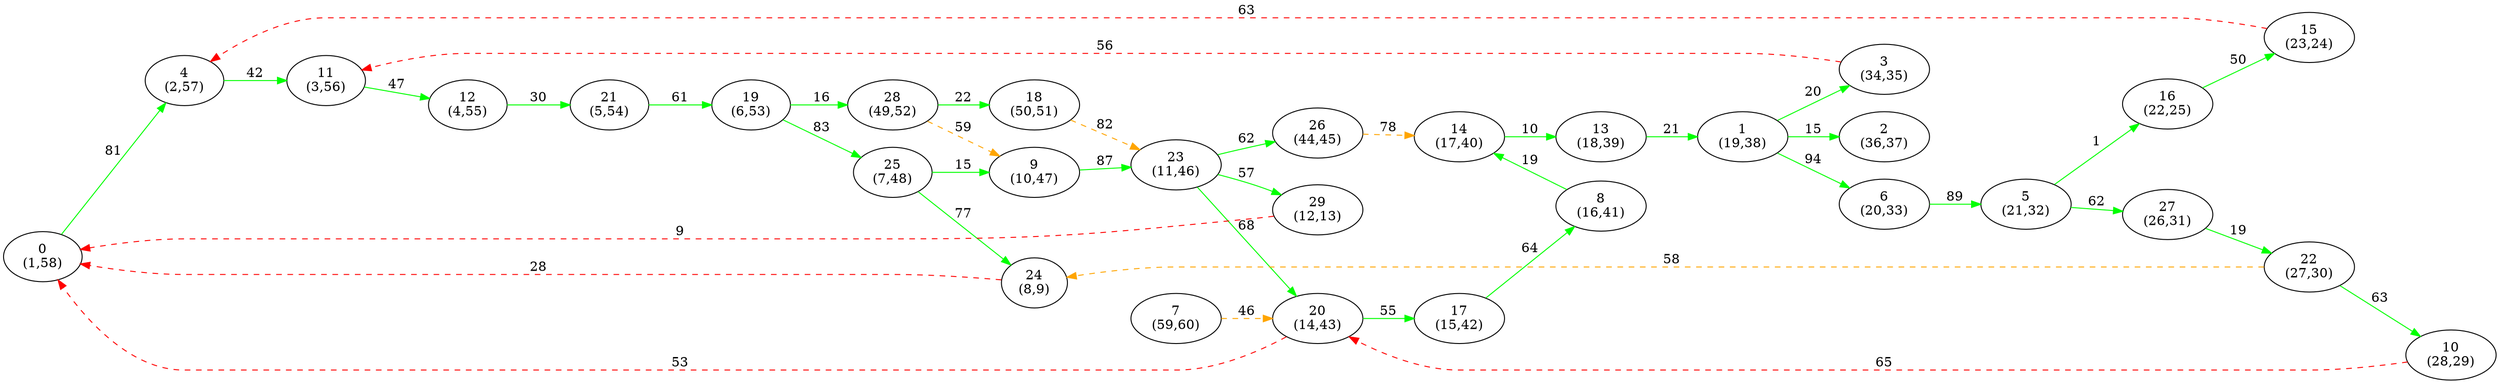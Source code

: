 digraph G {
ranksep = "equally";
rankdir = LR;
{rank = same; "0
(1,58)"; };
{rank = same; "4
(2,57)"; };
{rank = same; "11
(3,56)"; };
{rank = same; "12
(4,55)"; };
{rank = same; "21
(5,54)"; };
{rank = same; "19
(6,53)"; };
{rank = same; "25
(7,48)"; "28
(49,52)"; };
{rank = same; "24
(8,9)"; "9
(10,47)"; "18
(50,51)"; };
{rank = same; "23
(11,46)"; };
{rank = same; "29
(12,13)"; "20
(14,43)"; "26
(44,45)"; };
{rank = same; "17
(15,42)"; "14
(17,40)"; };
{rank = same; "8
(16,41)"; "13
(18,39)"; };
{rank = same; "1
(19,38)"; };
{rank = same; "6
(20,33)"; "3
(34,35)"; "2
(36,37)"; };
{rank = same; "5
(21,32)"; };
{rank = same; "16
(22,25)"; "27
(26,31)"; };
{rank = same; "15
(23,24)"; "22
(27,30)"; };
{rank = same; "10
(28,29)"; };
{rank = same; };
{rank = same; "7
(59,60)"; };
{rank = same; };
"0
(1,58)"->"4
(2,57)"[label="81" color = "green"];
"4
(2,57)"->"11
(3,56)"[label="42" color = "green"];
"11
(3,56)"->"12
(4,55)"[label="47" color = "green"];
"12
(4,55)"->"21
(5,54)"[label="30" color = "green"];
"21
(5,54)"->"19
(6,53)"[label="61" color = "green"];
"19
(6,53)"->"25
(7,48)"[label="83" color = "green"];
"19
(6,53)"->"28
(49,52)"[label="16" color = "green"];
"25
(7,48)"->"24
(8,9)"[label="77" color = "green"];
"25
(7,48)"->"9
(10,47)"[label="15" color = "green"];
"28
(49,52)"->"18
(50,51)"[label="22" color = "green"];
"28
(49,52)"->"9
(10,47)"[label="59" color = "orange" style = "dashed"];
"24
(8,9)"->"0
(1,58)"[label="28" color = "red" style = "dashed"];
"9
(10,47)"->"23
(11,46)"[label="87" color = "green"];
"18
(50,51)"->"23
(11,46)"[label="82" color = "orange" style = "dashed"];
"23
(11,46)"->"29
(12,13)"[label="57" color = "green"];
"23
(11,46)"->"20
(14,43)"[label="68" color = "green"];
"23
(11,46)"->"26
(44,45)"[label="62" color = "green"];
"29
(12,13)"->"0
(1,58)"[label="9" color = "red" style = "dashed"];
"20
(14,43)"->"17
(15,42)"[label="55" color = "green"];
"20
(14,43)"->"0
(1,58)"[label="53" color = "red" style = "dashed"];
"26
(44,45)"->"14
(17,40)"[label="78" color = "orange" style = "dashed"];
"17
(15,42)"->"8
(16,41)"[label="64" color = "green"];
"14
(17,40)"->"13
(18,39)"[label="10" color = "green"];
"8
(16,41)"->"14
(17,40)"[label="19" color = "green"];
"13
(18,39)"->"1
(19,38)"[label="21" color = "green"];
"1
(19,38)"->"6
(20,33)"[label="94" color = "green"];
"1
(19,38)"->"3
(34,35)"[label="20" color = "green"];
"1
(19,38)"->"2
(36,37)"[label="15" color = "green"];
"6
(20,33)"->"5
(21,32)"[label="89" color = "green"];
"3
(34,35)"->"11
(3,56)"[label="56" color = "red" style = "dashed"];
"2
(36,37)"
"5
(21,32)"->"16
(22,25)"[label="1" color = "green"];
"5
(21,32)"->"27
(26,31)"[label="62" color = "green"];
"16
(22,25)"->"15
(23,24)"[label="50" color = "green"];
"27
(26,31)"->"22
(27,30)"[label="19" color = "green"];
"15
(23,24)"->"4
(2,57)"[label="63" color = "red" style = "dashed"];
"22
(27,30)"->"24
(8,9)"[label="58" color = "orange" style = "dashed"];
"22
(27,30)"->"10
(28,29)"[label="63" color = "green"];
"10
(28,29)"->"20
(14,43)"[label="65" color = "red" style = "dashed"];
"7
(59,60)"->"20
(14,43)"[label="46" color = "orange" style = "dashed"];
}
